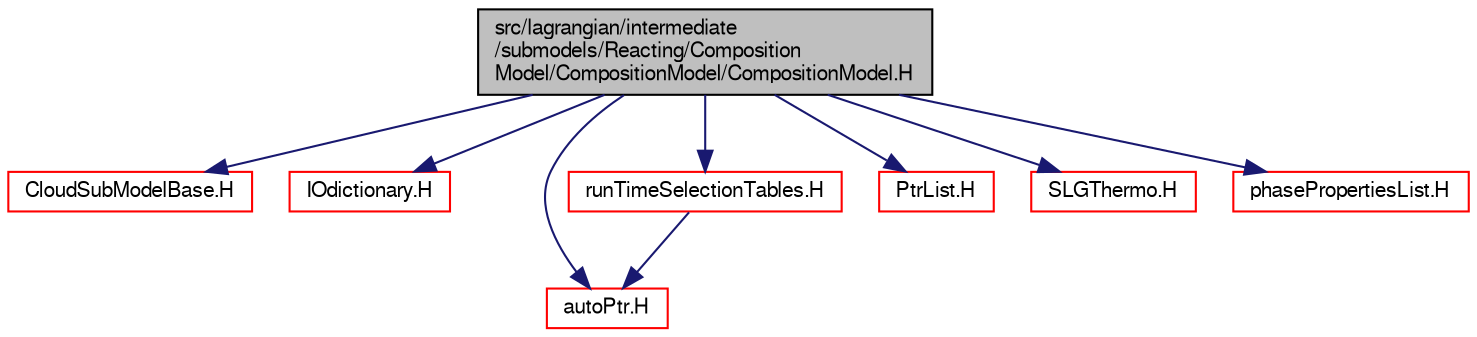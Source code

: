 digraph "src/lagrangian/intermediate/submodels/Reacting/CompositionModel/CompositionModel/CompositionModel.H"
{
  bgcolor="transparent";
  edge [fontname="FreeSans",fontsize="10",labelfontname="FreeSans",labelfontsize="10"];
  node [fontname="FreeSans",fontsize="10",shape=record];
  Node0 [label="src/lagrangian/intermediate\l/submodels/Reacting/Composition\lModel/CompositionModel/CompositionModel.H",height=0.2,width=0.4,color="black", fillcolor="grey75", style="filled", fontcolor="black"];
  Node0 -> Node1 [color="midnightblue",fontsize="10",style="solid",fontname="FreeSans"];
  Node1 [label="CloudSubModelBase.H",height=0.2,width=0.4,color="red",URL="$a05612.html"];
  Node0 -> Node74 [color="midnightblue",fontsize="10",style="solid",fontname="FreeSans"];
  Node74 [label="IOdictionary.H",height=0.2,width=0.4,color="red",URL="$a09023.html"];
  Node0 -> Node47 [color="midnightblue",fontsize="10",style="solid",fontname="FreeSans"];
  Node47 [label="autoPtr.H",height=0.2,width=0.4,color="red",URL="$a11078.html"];
  Node0 -> Node61 [color="midnightblue",fontsize="10",style="solid",fontname="FreeSans"];
  Node61 [label="runTimeSelectionTables.H",height=0.2,width=0.4,color="red",URL="$a09266.html",tooltip="Macros to ease declaration of run-time selection tables. "];
  Node61 -> Node47 [color="midnightblue",fontsize="10",style="solid",fontname="FreeSans"];
  Node0 -> Node87 [color="midnightblue",fontsize="10",style="solid",fontname="FreeSans"];
  Node87 [label="PtrList.H",height=0.2,width=0.4,color="red",URL="$a08717.html"];
  Node0 -> Node91 [color="midnightblue",fontsize="10",style="solid",fontname="FreeSans"];
  Node91 [label="SLGThermo.H",height=0.2,width=0.4,color="red",URL="$a16253.html"];
  Node0 -> Node319 [color="midnightblue",fontsize="10",style="solid",fontname="FreeSans"];
  Node319 [label="phasePropertiesList.H",height=0.2,width=0.4,color="red",URL="$a05522.html"];
}
